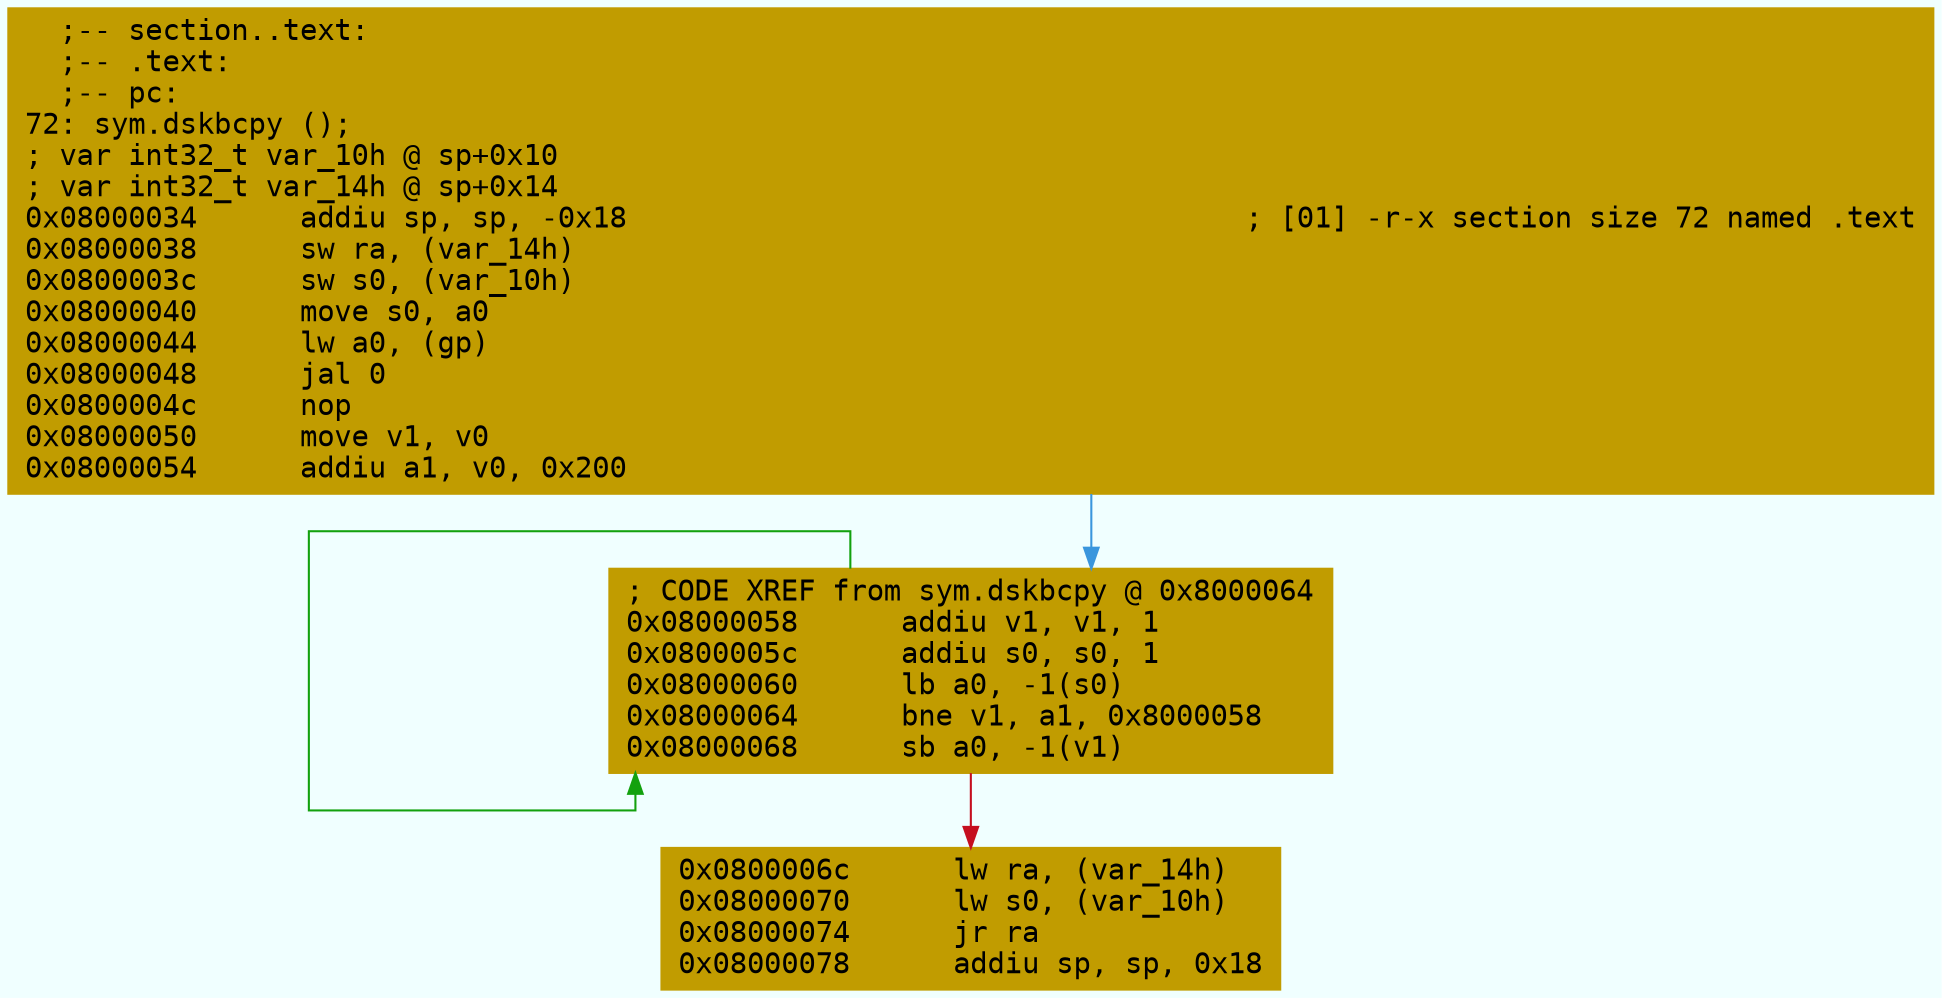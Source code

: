 digraph code {
	graph [bgcolor=azure fontsize=8 fontname="Courier" splines="ortho"];
	node [fillcolor=gray style=filled shape=box];
	edge [arrowhead="normal"];
	"0x08000034" [URL="sym.dskbcpy/0x08000034", fillcolor="#c19c00",color="#c19c00", fontname="Courier",label="  ;-- section..text:\l  ;-- .text:\l  ;-- pc:\l72: sym.dskbcpy ();\l; var int32_t var_10h @ sp+0x10\l; var int32_t var_14h @ sp+0x14\l0x08000034      addiu sp, sp, -0x18                                    ; [01] -r-x section size 72 named .text\l0x08000038      sw ra, (var_14h)\l0x0800003c      sw s0, (var_10h)\l0x08000040      move s0, a0\l0x08000044      lw a0, (gp)\l0x08000048      jal 0\l0x0800004c      nop\l0x08000050      move v1, v0\l0x08000054      addiu a1, v0, 0x200\l"]
	"0x08000058" [URL="sym.dskbcpy/0x08000058", fillcolor="#c19c00",color="#c19c00", fontname="Courier",label="; CODE XREF from sym.dskbcpy @ 0x8000064\l0x08000058      addiu v1, v1, 1\l0x0800005c      addiu s0, s0, 1\l0x08000060      lb a0, -1(s0)\l0x08000064      bne v1, a1, 0x8000058\l0x08000068      sb a0, -1(v1)\l"]
	"0x0800006c" [URL="sym.dskbcpy/0x0800006c", fillcolor="#c19c00",color="#c19c00", fontname="Courier",label="0x0800006c      lw ra, (var_14h)\l0x08000070      lw s0, (var_10h)\l0x08000074      jr ra\l0x08000078      addiu sp, sp, 0x18\l"]
        "0x08000034" -> "0x08000058" [color="#3a96dd"];
        "0x08000058" -> "0x08000058" [color="#13a10e"];
        "0x08000058" -> "0x0800006c" [color="#c50f1f"];
}
